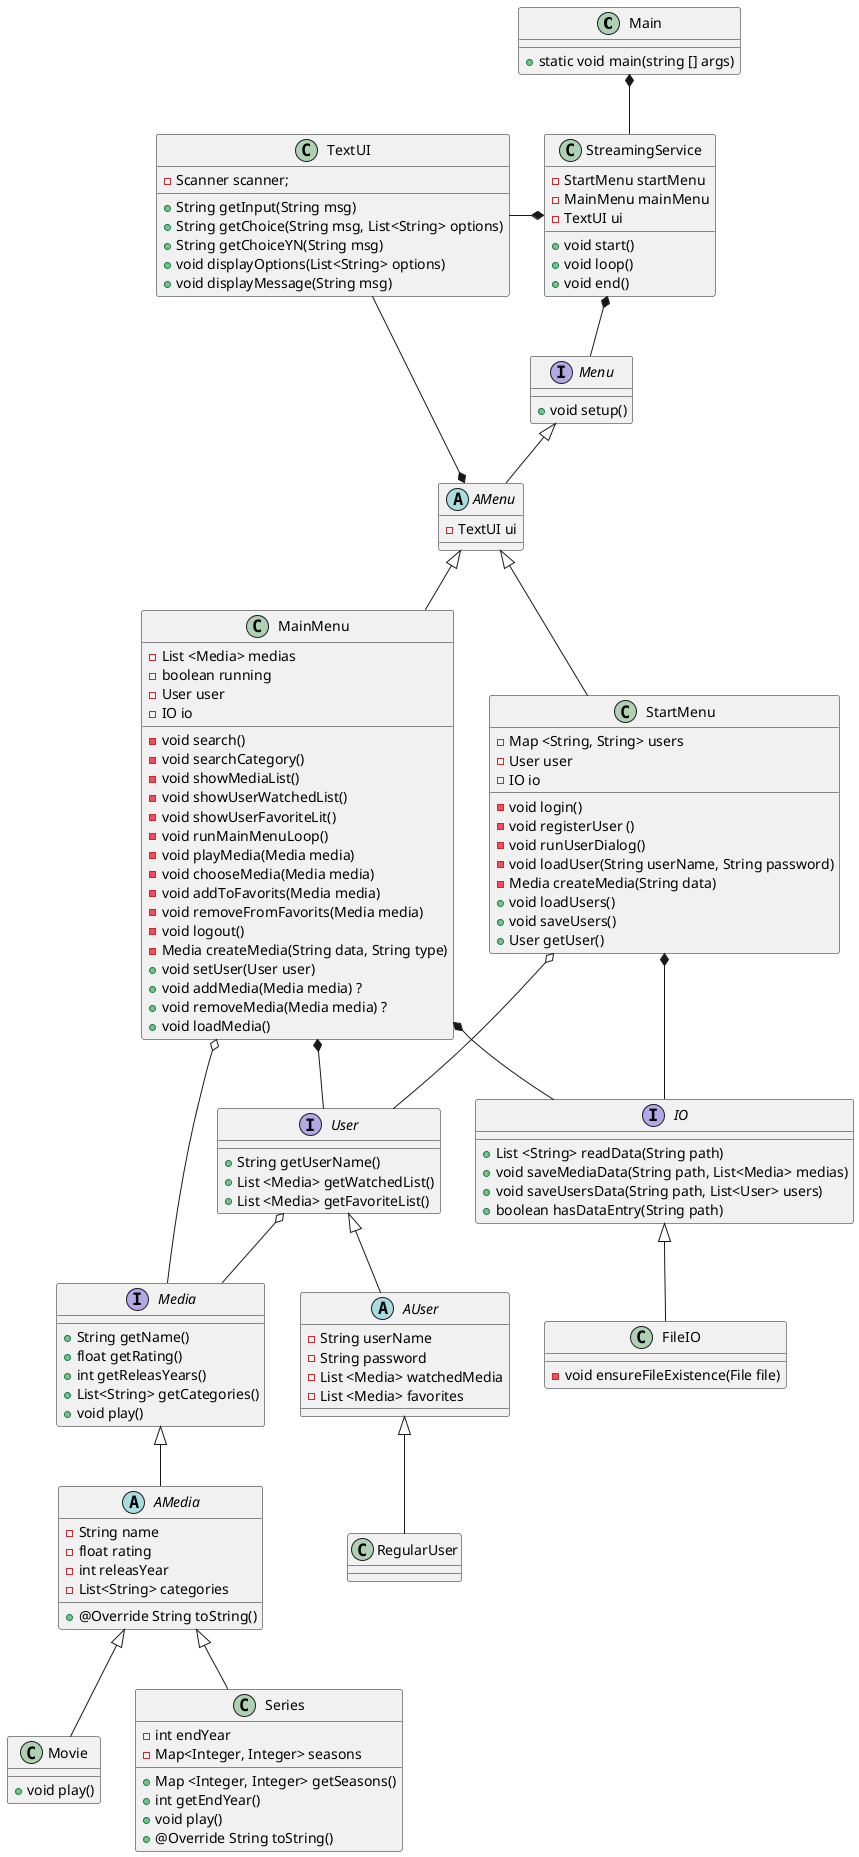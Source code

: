 @startuml
class Main
class StreamingService
interface Menu
abstract class AMenu
class StartMenu
class MainMenu
interface User
abstract class AUser
class RegularUser
interface Media
abstract class AMedia
class Movie
class Series
interface IO
class FileIO
class TextUI

Main *-- StreamingService
StreamingService *-- Menu
Menu <|-- AMenu
AMenu <|-- StartMenu
AMenu <|-- MainMenu
AMenu *-- TextUI
StartMenu *-- IO
MainMenu *-- IO
IO <|-- FileIO
StartMenu o-- User
MainMenu *-- User
User <|-- AUser
AUser <|-- RegularUser
MainMenu o-- Media
User o-- Media
Media <|-- AMedia
AMedia <|-- Movie
AMedia <|-- Series


Main : + static void main(string [] args)


StreamingService : - StartMenu startMenu
StreamingService : - MainMenu mainMenu
StreamingService : - TextUI ui

StreamingService : + void start()
StreamingService : + void loop()
StreamingService : + void end()


StreamingService *-l- TextUI


Menu : + void setup()


AMenu : - TextUI ui


StartMenu : - Map <String, String> users
StartMenu : - User user
StartMenu : - IO io

StartMenu : - void login()
StartMenu : - void registerUser ()
StartMenu : - void runUserDialog()
StartMenu : - void loadUser(String userName, String password)
StartMenu : - Media createMedia(String data)
StartMenu : + void loadUsers()
StartMenu : + void saveUsers()
StartMenu : + User getUser()


MainMenu : - List <Media> medias
MainMenu : - boolean running
MainMenu : - User user
MainMenu : - IO io

MainMenu : - void search()
MainMenu : - void searchCategory()
MainMenu : - void showMediaList()
MainMenu : - void showUserWatchedList()
MainMenu : - void showUserFavoriteLit()
MainMenu : - void runMainMenuLoop()
MainMenu : - void playMedia(Media media)
MainMenu : - void chooseMedia(Media media)
MainMenu : - void addToFavorits(Media media)
MainMenu : - void removeFromFavorits(Media media)
MainMenu : - void logout()
MainMenu : - Media createMedia(String data, String type)
MainMenu : + void setUser(User user)
MainMenu : + void addMedia(Media media) ?
MainMenu : + void removeMedia(Media media) ?
MainMenu : + void loadMedia()


User : + String getUserName()
User : + List <Media> getWatchedList()
User : + List <Media> getFavoriteList()


AUser : - String userName
AUser : - String password
AUser : - List <Media> watchedMedia
AUser : - List <Media> favorites


Media : + String getName()
Media : + float getRating()
Media : + int getReleasYears()
Media : + List<String> getCategories()
Media : + void play()


AMedia : - String name
AMedia : - float rating
AMedia : - int releasYear
AMedia : - List<String> categories

AMedia : + @Override String toString()


Series : - int endYear
Series : - Map<Integer, Integer> seasons
Series : + Map <Integer, Integer> getSeasons()

Series : + int getEndYear()
Series : + void play()
Series : + @Override String toString()


Movie : + void play()


IO : + List <String> readData(String path)
IO : + void saveMediaData(String path, List<Media> medias)
IO : + void saveUsersData(String path, List<User> users)
IO : + boolean hasDataEntry(String path)


FileIO : - void ensureFileExistence(File file)


TextUI : - Scanner scanner;

TextUI : + String getInput(String msg)
TextUI : + String getChoice(String msg, List<String> options)
TextUI : + String getChoiceYN(String msg)
TextUI : + void displayOptions(List<String> options)
TextUI : + void displayMessage(String msg)

@enduml
